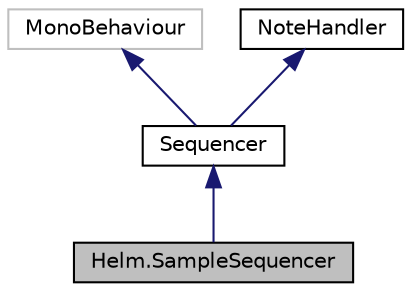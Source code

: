 digraph "Helm.SampleSequencer"
{
  edge [fontname="Helvetica",fontsize="10",labelfontname="Helvetica",labelfontsize="10"];
  node [fontname="Helvetica",fontsize="10",shape=record];
  Node0 [label="Helm.SampleSequencer",height=0.2,width=0.4,color="black", fillcolor="grey75", style="filled", fontcolor="black"];
  Node1 -> Node0 [dir="back",color="midnightblue",fontsize="10",style="solid",fontname="Helvetica"];
  Node1 [label="Sequencer",height=0.2,width=0.4,color="black", fillcolor="white", style="filled",URL="$class_helm_1_1_sequencer.html",tooltip="A series of notes and velocities on a timeline that can be used to trigger synth or sampler notes..."];
  Node2 -> Node1 [dir="back",color="midnightblue",fontsize="10",style="solid",fontname="Helvetica"];
  Node2 [label="MonoBehaviour",height=0.2,width=0.4,color="grey75", fillcolor="white", style="filled"];
  Node3 -> Node1 [dir="back",color="midnightblue",fontsize="10",style="solid",fontname="Helvetica"];
  Node3 [label="NoteHandler",height=0.2,width=0.4,color="black", fillcolor="white", style="filled",URL="$interface_helm_1_1_note_handler.html",tooltip="An interface for classes that can receive note on and off events. "];
}

